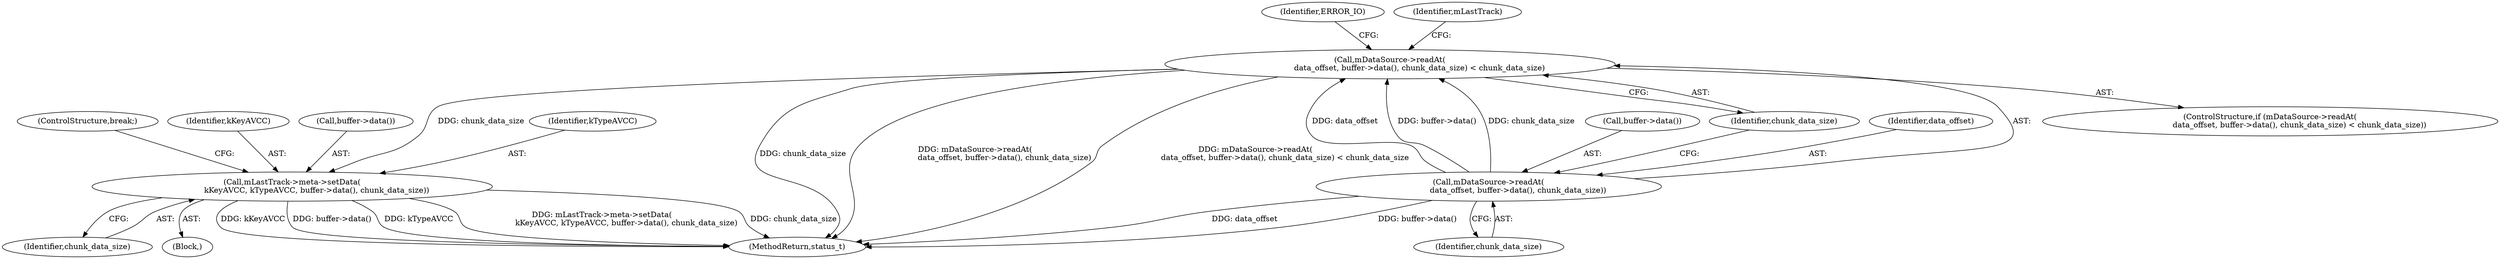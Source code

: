 digraph "0_Android_8a3a2f6ea7defe1a81bb32b3c9f3537f84749b9d@API" {
"1002859" [label="(Call,mDataSource->readAt(\n                        data_offset, buffer->data(), chunk_data_size) < chunk_data_size)"];
"1002860" [label="(Call,mDataSource->readAt(\n                        data_offset, buffer->data(), chunk_data_size))"];
"1002874" [label="(Call,mLastTrack->meta->setData(\n                    kKeyAVCC, kTypeAVCC, buffer->data(), chunk_data_size))"];
"1002876" [label="(Identifier,kTypeAVCC)"];
"1002867" [label="(Identifier,ERROR_IO)"];
"1002862" [label="(Call,buffer->data())"];
"1003923" [label="(MethodReturn,status_t)"];
"1002864" [label="(Identifier,chunk_data_size)"];
"1002860" [label="(Call,mDataSource->readAt(\n                        data_offset, buffer->data(), chunk_data_size))"];
"1002839" [label="(Block,)"];
"1002863" [label="(Identifier,chunk_data_size)"];
"1002861" [label="(Identifier,data_offset)"];
"1002858" [label="(ControlStructure,if (mDataSource->readAt(\n                        data_offset, buffer->data(), chunk_data_size) < chunk_data_size))"];
"1002879" [label="(ControlStructure,break;)"];
"1002875" [label="(Identifier,kKeyAVCC)"];
"1002874" [label="(Call,mLastTrack->meta->setData(\n                    kKeyAVCC, kTypeAVCC, buffer->data(), chunk_data_size))"];
"1002878" [label="(Identifier,chunk_data_size)"];
"1002870" [label="(Identifier,mLastTrack)"];
"1002859" [label="(Call,mDataSource->readAt(\n                        data_offset, buffer->data(), chunk_data_size) < chunk_data_size)"];
"1002877" [label="(Call,buffer->data())"];
"1002859" -> "1002858"  [label="AST: "];
"1002859" -> "1002864"  [label="CFG: "];
"1002860" -> "1002859"  [label="AST: "];
"1002864" -> "1002859"  [label="AST: "];
"1002867" -> "1002859"  [label="CFG: "];
"1002870" -> "1002859"  [label="CFG: "];
"1002859" -> "1003923"  [label="DDG: chunk_data_size"];
"1002859" -> "1003923"  [label="DDG: mDataSource->readAt(\n                        data_offset, buffer->data(), chunk_data_size)"];
"1002859" -> "1003923"  [label="DDG: mDataSource->readAt(\n                        data_offset, buffer->data(), chunk_data_size) < chunk_data_size"];
"1002860" -> "1002859"  [label="DDG: data_offset"];
"1002860" -> "1002859"  [label="DDG: buffer->data()"];
"1002860" -> "1002859"  [label="DDG: chunk_data_size"];
"1002859" -> "1002874"  [label="DDG: chunk_data_size"];
"1002860" -> "1002863"  [label="CFG: "];
"1002861" -> "1002860"  [label="AST: "];
"1002862" -> "1002860"  [label="AST: "];
"1002863" -> "1002860"  [label="AST: "];
"1002864" -> "1002860"  [label="CFG: "];
"1002860" -> "1003923"  [label="DDG: buffer->data()"];
"1002860" -> "1003923"  [label="DDG: data_offset"];
"1002874" -> "1002839"  [label="AST: "];
"1002874" -> "1002878"  [label="CFG: "];
"1002875" -> "1002874"  [label="AST: "];
"1002876" -> "1002874"  [label="AST: "];
"1002877" -> "1002874"  [label="AST: "];
"1002878" -> "1002874"  [label="AST: "];
"1002879" -> "1002874"  [label="CFG: "];
"1002874" -> "1003923"  [label="DDG: buffer->data()"];
"1002874" -> "1003923"  [label="DDG: kTypeAVCC"];
"1002874" -> "1003923"  [label="DDG: mLastTrack->meta->setData(\n                    kKeyAVCC, kTypeAVCC, buffer->data(), chunk_data_size)"];
"1002874" -> "1003923"  [label="DDG: chunk_data_size"];
"1002874" -> "1003923"  [label="DDG: kKeyAVCC"];
}
